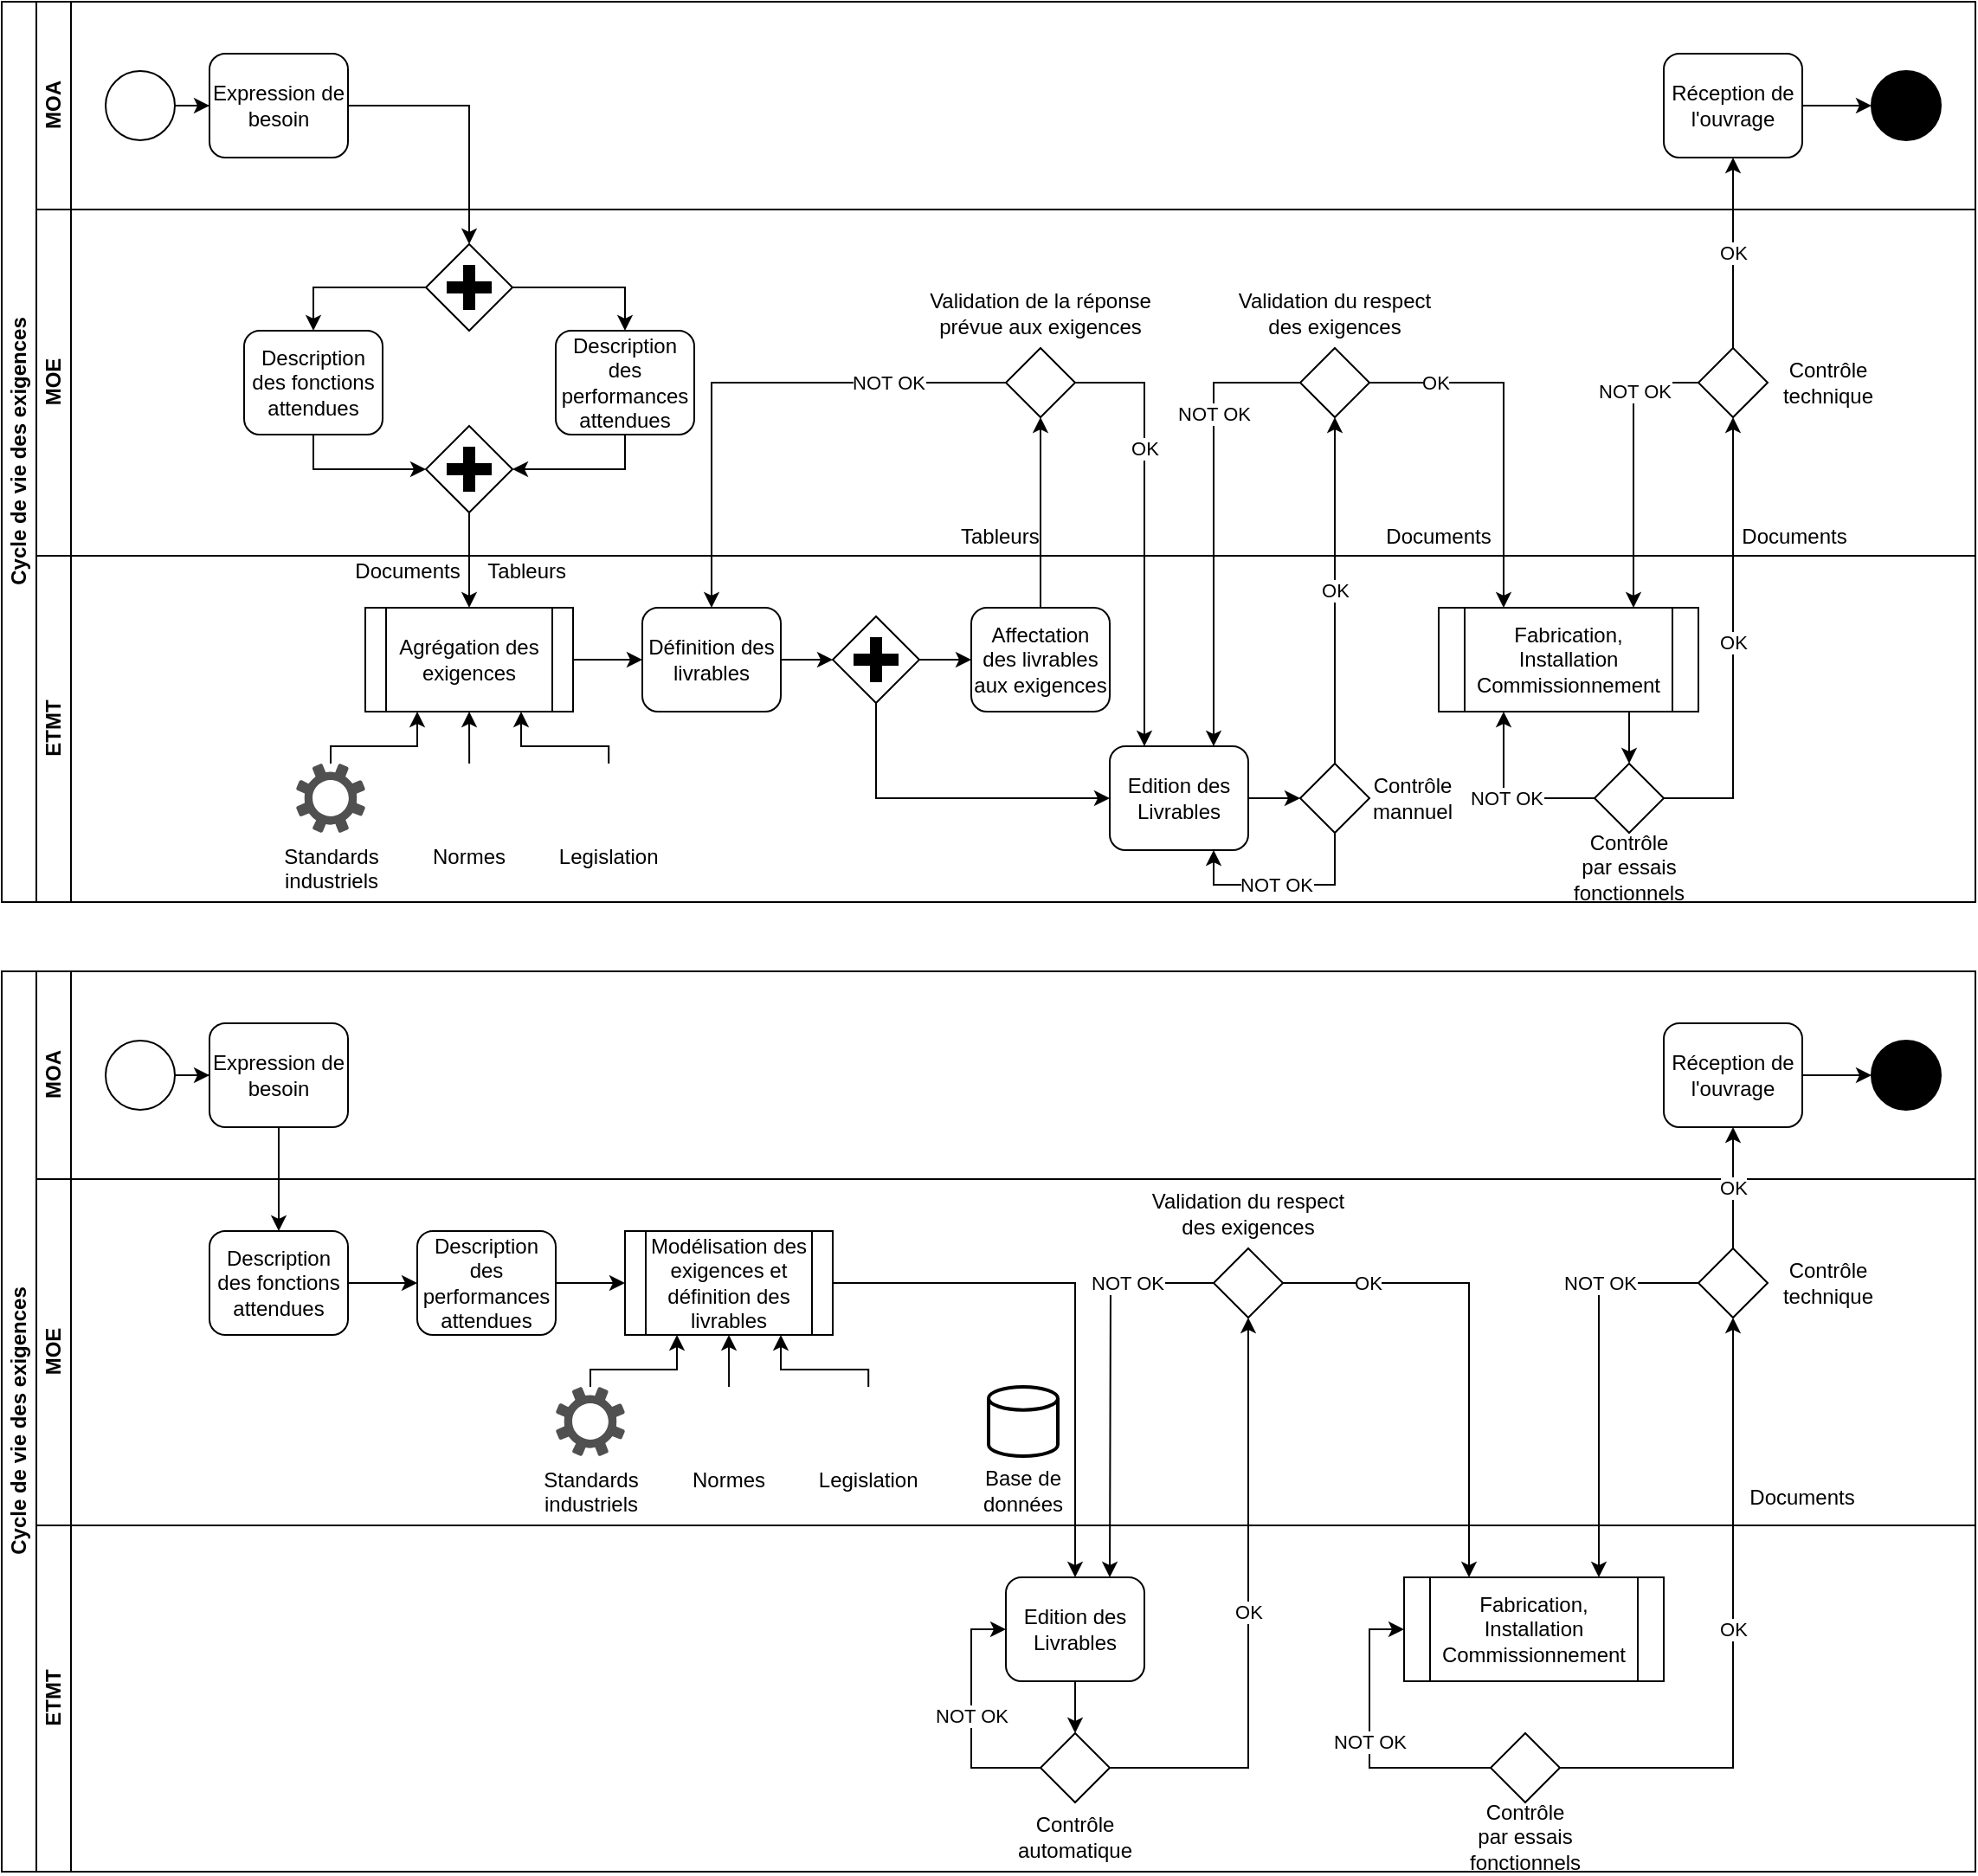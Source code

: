 <mxfile version="27.1.6">
  <diagram id="prtHgNgQTEPvFCAcTncT" name="Page-1">
    <mxGraphModel grid="1" page="1" gridSize="10" guides="1" tooltips="1" connect="1" arrows="1" fold="1" pageScale="1" pageWidth="827" pageHeight="1169" math="0" shadow="0">
      <root>
        <mxCell id="0" />
        <mxCell id="1" parent="0" />
        <mxCell id="dNxyNK7c78bLwvsdeMH5-19" value="Cycle de vie des exigences" style="swimlane;html=1;childLayout=stackLayout;resizeParent=1;resizeParentMax=0;horizontal=0;startSize=20;horizontalStack=0;" vertex="1" parent="1">
          <mxGeometry x="40" y="120" width="1140" height="520" as="geometry" />
        </mxCell>
        <mxCell id="dNxyNK7c78bLwvsdeMH5-20" value="MOA" style="swimlane;html=1;startSize=20;horizontal=0;" vertex="1" parent="dNxyNK7c78bLwvsdeMH5-19">
          <mxGeometry x="20" width="1120" height="120" as="geometry" />
        </mxCell>
        <mxCell id="dNxyNK7c78bLwvsdeMH5-25" value="" style="edgeStyle=orthogonalEdgeStyle;rounded=0;orthogonalLoop=1;jettySize=auto;html=1;" edge="1" parent="dNxyNK7c78bLwvsdeMH5-20" source="dNxyNK7c78bLwvsdeMH5-23" target="dNxyNK7c78bLwvsdeMH5-24">
          <mxGeometry relative="1" as="geometry" />
        </mxCell>
        <mxCell id="dNxyNK7c78bLwvsdeMH5-23" value="" style="ellipse;whiteSpace=wrap;html=1;" vertex="1" parent="dNxyNK7c78bLwvsdeMH5-20">
          <mxGeometry x="40" y="40" width="40" height="40" as="geometry" />
        </mxCell>
        <mxCell id="dNxyNK7c78bLwvsdeMH5-24" value="Expression de besoin" style="rounded=1;whiteSpace=wrap;html=1;fontFamily=Helvetica;fontSize=12;fontColor=#000000;align=center;" vertex="1" parent="dNxyNK7c78bLwvsdeMH5-20">
          <mxGeometry x="100" y="30" width="80" height="60" as="geometry" />
        </mxCell>
        <mxCell id="dNxyNK7c78bLwvsdeMH5-33" value="" style="edgeStyle=orthogonalEdgeStyle;rounded=0;orthogonalLoop=1;jettySize=auto;html=1;endArrow=classic;endFill=1;" edge="1" parent="dNxyNK7c78bLwvsdeMH5-20" source="dNxyNK7c78bLwvsdeMH5-30" target="dNxyNK7c78bLwvsdeMH5-32">
          <mxGeometry relative="1" as="geometry" />
        </mxCell>
        <mxCell id="dNxyNK7c78bLwvsdeMH5-30" value="Réception de l&#39;ouvrage" style="rounded=1;whiteSpace=wrap;html=1;fontFamily=Helvetica;fontSize=12;fontColor=#000000;align=center;" vertex="1" parent="dNxyNK7c78bLwvsdeMH5-20">
          <mxGeometry x="940" y="30" width="80" height="60" as="geometry" />
        </mxCell>
        <mxCell id="dNxyNK7c78bLwvsdeMH5-32" value="" style="ellipse;whiteSpace=wrap;html=1;strokeWidth=1;fillColor=#000000;" vertex="1" parent="dNxyNK7c78bLwvsdeMH5-20">
          <mxGeometry x="1060" y="40" width="40" height="40" as="geometry" />
        </mxCell>
        <mxCell id="dNxyNK7c78bLwvsdeMH5-22" value="MOE" style="swimlane;html=1;startSize=20;horizontal=0;" vertex="1" parent="dNxyNK7c78bLwvsdeMH5-19">
          <mxGeometry x="20" y="120" width="1120" height="200" as="geometry" />
        </mxCell>
        <mxCell id="dNxyNK7c78bLwvsdeMH5-34" value="Description des performances attendues" style="rounded=1;whiteSpace=wrap;html=1;fontFamily=Helvetica;fontSize=12;fontColor=#000000;align=center;" vertex="1" parent="dNxyNK7c78bLwvsdeMH5-22">
          <mxGeometry x="300" y="70" width="80" height="60" as="geometry" />
        </mxCell>
        <mxCell id="vOmrsQmrIEzkVY7bCdXM-11" value="Description des fonctions attendues" style="rounded=1;whiteSpace=wrap;html=1;fontFamily=Helvetica;fontSize=12;fontColor=#000000;align=center;" vertex="1" parent="dNxyNK7c78bLwvsdeMH5-22">
          <mxGeometry x="120" y="70" width="80" height="60" as="geometry" />
        </mxCell>
        <mxCell id="vOmrsQmrIEzkVY7bCdXM-37" value="&lt;span style=&quot;text-wrap: nowrap;&quot;&gt;Validation&amp;nbsp;&lt;/span&gt;du respect des exigences" style="text;html=1;align=center;verticalAlign=middle;whiteSpace=wrap;rounded=0;" vertex="1" parent="dNxyNK7c78bLwvsdeMH5-22">
          <mxGeometry x="690" y="40" width="120" height="40" as="geometry" />
        </mxCell>
        <mxCell id="vOmrsQmrIEzkVY7bCdXM-28" value="" style="rhombus;html=1;fontFamily=Helvetica;fontSize=12;fontColor=#000000;align=center;spacingTop=75;" vertex="1" parent="dNxyNK7c78bLwvsdeMH5-22">
          <mxGeometry x="560" y="80" width="40" height="40" as="geometry" />
        </mxCell>
        <mxCell id="vOmrsQmrIEzkVY7bCdXM-32" value="&lt;span style=&quot;text-wrap: nowrap;&quot;&gt;Validation de la réponse&lt;/span&gt;&lt;div&gt;&lt;span style=&quot;text-wrap: nowrap;&quot;&gt;prévue aux exigences&lt;/span&gt;&lt;/div&gt;" style="text;html=1;align=center;verticalAlign=middle;whiteSpace=wrap;rounded=0;" vertex="1" parent="dNxyNK7c78bLwvsdeMH5-22">
          <mxGeometry x="550" y="40" width="60" height="40" as="geometry" />
        </mxCell>
        <mxCell id="vOmrsQmrIEzkVY7bCdXM-44" value="" style="rhombus;html=1;fontFamily=Helvetica;fontSize=12;fontColor=#000000;align=center;spacingTop=75;" vertex="1" parent="dNxyNK7c78bLwvsdeMH5-22">
          <mxGeometry x="960" y="80" width="40" height="40" as="geometry" />
        </mxCell>
        <mxCell id="vOmrsQmrIEzkVY7bCdXM-45" value="&lt;span style=&quot;text-wrap: nowrap;&quot;&gt;Contrôle&lt;/span&gt;&lt;div&gt;&lt;span style=&quot;text-wrap: nowrap;&quot;&gt;technique&lt;/span&gt;&lt;/div&gt;" style="text;html=1;align=center;verticalAlign=middle;whiteSpace=wrap;rounded=0;" vertex="1" parent="dNxyNK7c78bLwvsdeMH5-22">
          <mxGeometry x="1000" y="80" width="70" height="40" as="geometry" />
        </mxCell>
        <mxCell id="vOmrsQmrIEzkVY7bCdXM-56" value="Documents" style="shape=image;verticalLabelPosition=bottom;labelBackgroundColor=default;verticalAlign=top;aspect=fixed;imageAspect=0;image=https://cdn-icons-png.flaticon.com/512/337/337946.png;" vertex="1" parent="dNxyNK7c78bLwvsdeMH5-22">
          <mxGeometry x="1000" y="144" width="31" height="31" as="geometry" />
        </mxCell>
        <mxCell id="vOmrsQmrIEzkVY7bCdXM-58" value="Tableurs" style="shape=image;verticalLabelPosition=bottom;labelBackgroundColor=default;verticalAlign=top;aspect=fixed;imageAspect=0;image=https://logodownload.org/wp-content/uploads/2020/04/excel-logo-1.png;" vertex="1" parent="dNxyNK7c78bLwvsdeMH5-22">
          <mxGeometry x="540" y="144" width="33.32" height="31" as="geometry" />
        </mxCell>
        <mxCell id="Wrn5iY8iNXI0kZ30r31O-3" value="" style="points=[[0.25,0.25,0],[0.5,0,0],[0.75,0.25,0],[1,0.5,0],[0.75,0.75,0],[0.5,1,0],[0.25,0.75,0],[0,0.5,0]];shape=mxgraph.bpmn.gateway2;html=1;verticalLabelPosition=bottom;labelBackgroundColor=#ffffff;verticalAlign=top;align=center;perimeter=rhombusPerimeter;outlineConnect=0;outline=none;symbol=none;gwType=parallel;" vertex="1" parent="dNxyNK7c78bLwvsdeMH5-22">
          <mxGeometry x="225" y="125" width="50" height="50" as="geometry" />
        </mxCell>
        <mxCell id="vOmrsQmrIEzkVY7bCdXM-13" style="edgeStyle=orthogonalEdgeStyle;rounded=0;orthogonalLoop=1;jettySize=auto;html=1;exitX=0.5;exitY=1;exitDx=0;exitDy=0;entryX=1;entryY=0.5;entryDx=0;entryDy=0;entryPerimeter=0;" edge="1" parent="dNxyNK7c78bLwvsdeMH5-22" source="dNxyNK7c78bLwvsdeMH5-34" target="Wrn5iY8iNXI0kZ30r31O-3">
          <mxGeometry relative="1" as="geometry">
            <mxPoint x="280" y="160" as="targetPoint" />
            <Array as="points">
              <mxPoint x="340" y="150" />
            </Array>
          </mxGeometry>
        </mxCell>
        <mxCell id="Wrn5iY8iNXI0kZ30r31O-6" style="edgeStyle=orthogonalEdgeStyle;rounded=0;orthogonalLoop=1;jettySize=auto;html=1;exitX=0.5;exitY=1;exitDx=0;exitDy=0;entryX=0;entryY=0.5;entryDx=0;entryDy=0;entryPerimeter=0;" edge="1" parent="dNxyNK7c78bLwvsdeMH5-22" source="vOmrsQmrIEzkVY7bCdXM-11" target="Wrn5iY8iNXI0kZ30r31O-3">
          <mxGeometry relative="1" as="geometry" />
        </mxCell>
        <mxCell id="vOmrsQmrIEzkVY7bCdXM-38" value="" style="rhombus;html=1;fontFamily=Helvetica;fontSize=12;fontColor=#000000;align=center;spacingTop=75;" vertex="1" parent="dNxyNK7c78bLwvsdeMH5-22">
          <mxGeometry x="730" y="80" width="40" height="40" as="geometry" />
        </mxCell>
        <mxCell id="Wrn5iY8iNXI0kZ30r31O-9" style="edgeStyle=orthogonalEdgeStyle;rounded=0;orthogonalLoop=1;jettySize=auto;html=1;entryX=0.5;entryY=0;entryDx=0;entryDy=0;" edge="1" parent="dNxyNK7c78bLwvsdeMH5-22" source="Wrn5iY8iNXI0kZ30r31O-8" target="dNxyNK7c78bLwvsdeMH5-34">
          <mxGeometry relative="1" as="geometry" />
        </mxCell>
        <mxCell id="Wrn5iY8iNXI0kZ30r31O-10" style="edgeStyle=orthogonalEdgeStyle;rounded=0;orthogonalLoop=1;jettySize=auto;html=1;entryX=0.5;entryY=0;entryDx=0;entryDy=0;" edge="1" parent="dNxyNK7c78bLwvsdeMH5-22" source="Wrn5iY8iNXI0kZ30r31O-8" target="vOmrsQmrIEzkVY7bCdXM-11">
          <mxGeometry relative="1" as="geometry" />
        </mxCell>
        <mxCell id="Wrn5iY8iNXI0kZ30r31O-8" value="" style="points=[[0.25,0.25,0],[0.5,0,0],[0.75,0.25,0],[1,0.5,0],[0.75,0.75,0],[0.5,1,0],[0.25,0.75,0],[0,0.5,0]];shape=mxgraph.bpmn.gateway2;html=1;verticalLabelPosition=bottom;labelBackgroundColor=#ffffff;verticalAlign=top;align=center;perimeter=rhombusPerimeter;outlineConnect=0;outline=none;symbol=none;gwType=parallel;" vertex="1" parent="dNxyNK7c78bLwvsdeMH5-22">
          <mxGeometry x="225" y="20" width="50" height="50" as="geometry" />
        </mxCell>
        <mxCell id="vOmrsQmrIEzkVY7bCdXM-55" value="Documents" style="shape=image;verticalLabelPosition=bottom;labelBackgroundColor=default;verticalAlign=top;aspect=fixed;imageAspect=0;image=https://cdn-icons-png.flaticon.com/512/337/337946.png;" vertex="1" parent="dNxyNK7c78bLwvsdeMH5-22">
          <mxGeometry x="199" y="164" width="31" height="31" as="geometry" />
        </mxCell>
        <mxCell id="vOmrsQmrIEzkVY7bCdXM-54" value="Tableurs" style="shape=image;verticalLabelPosition=bottom;labelBackgroundColor=default;verticalAlign=top;aspect=fixed;imageAspect=0;image=https://logodownload.org/wp-content/uploads/2020/04/excel-logo-1.png;" vertex="1" parent="dNxyNK7c78bLwvsdeMH5-22">
          <mxGeometry x="266.68" y="164" width="33.32" height="31" as="geometry" />
        </mxCell>
        <mxCell id="vOmrsQmrIEzkVY7bCdXM-1" value="ETMT" style="swimlane;html=1;startSize=20;horizontal=0;" vertex="1" parent="dNxyNK7c78bLwvsdeMH5-19">
          <mxGeometry x="20" y="320" width="1120" height="200" as="geometry" />
        </mxCell>
        <mxCell id="vOmrsQmrIEzkVY7bCdXM-16" style="edgeStyle=orthogonalEdgeStyle;rounded=0;orthogonalLoop=1;jettySize=auto;html=1;" edge="1" parent="vOmrsQmrIEzkVY7bCdXM-1" source="vOmrsQmrIEzkVY7bCdXM-40" target="vOmrsQmrIEzkVY7bCdXM-15">
          <mxGeometry relative="1" as="geometry">
            <mxPoint x="300" y="60" as="sourcePoint" />
          </mxGeometry>
        </mxCell>
        <mxCell id="vOmrsQmrIEzkVY7bCdXM-18" style="edgeStyle=orthogonalEdgeStyle;rounded=0;orthogonalLoop=1;jettySize=auto;html=1;entryX=0;entryY=0.5;entryDx=0;entryDy=0;entryPerimeter=0;" edge="1" parent="vOmrsQmrIEzkVY7bCdXM-1" source="vOmrsQmrIEzkVY7bCdXM-15" target="Wrn5iY8iNXI0kZ30r31O-2">
          <mxGeometry relative="1" as="geometry" />
        </mxCell>
        <mxCell id="vOmrsQmrIEzkVY7bCdXM-15" value="Définition des livrables" style="rounded=1;whiteSpace=wrap;html=1;fontFamily=Helvetica;fontSize=12;fontColor=#000000;align=center;" vertex="1" parent="vOmrsQmrIEzkVY7bCdXM-1">
          <mxGeometry x="350" y="30" width="80" height="60" as="geometry" />
        </mxCell>
        <mxCell id="vOmrsQmrIEzkVY7bCdXM-19" value="Edition des Livrables" style="rounded=1;whiteSpace=wrap;html=1;fontFamily=Helvetica;fontSize=12;fontColor=#000000;align=center;" vertex="1" parent="vOmrsQmrIEzkVY7bCdXM-1">
          <mxGeometry x="620" y="110" width="80" height="60" as="geometry" />
        </mxCell>
        <mxCell id="vOmrsQmrIEzkVY7bCdXM-23" value="NOT OK" style="edgeStyle=orthogonalEdgeStyle;rounded=0;orthogonalLoop=1;jettySize=auto;html=1;entryX=0.75;entryY=1;entryDx=0;entryDy=0;exitX=0.5;exitY=1;exitDx=0;exitDy=0;" edge="1" parent="vOmrsQmrIEzkVY7bCdXM-1" source="vOmrsQmrIEzkVY7bCdXM-26" target="vOmrsQmrIEzkVY7bCdXM-19">
          <mxGeometry x="0.077" relative="1" as="geometry">
            <mxPoint x="820.0" y="90" as="sourcePoint" />
            <Array as="points">
              <mxPoint x="720" y="190" />
              <mxPoint x="640" y="190" />
            </Array>
            <mxPoint as="offset" />
          </mxGeometry>
        </mxCell>
        <mxCell id="vOmrsQmrIEzkVY7bCdXM-22" style="edgeStyle=orthogonalEdgeStyle;rounded=0;orthogonalLoop=1;jettySize=auto;html=1;entryX=0;entryY=0.5;entryDx=0;entryDy=0;" edge="1" parent="vOmrsQmrIEzkVY7bCdXM-1" source="vOmrsQmrIEzkVY7bCdXM-19" target="vOmrsQmrIEzkVY7bCdXM-26">
          <mxGeometry relative="1" as="geometry">
            <mxPoint x="780.0" y="60" as="targetPoint" />
          </mxGeometry>
        </mxCell>
        <mxCell id="vOmrsQmrIEzkVY7bCdXM-40" value="Agrégation des exigences" style="shape=process;whiteSpace=wrap;html=1;backgroundOutline=1;" vertex="1" parent="vOmrsQmrIEzkVY7bCdXM-1">
          <mxGeometry x="190" y="30" width="120" height="60" as="geometry" />
        </mxCell>
        <mxCell id="vOmrsQmrIEzkVY7bCdXM-17" value="Affectation des livrables aux exigences" style="rounded=1;whiteSpace=wrap;html=1;fontFamily=Helvetica;fontSize=12;fontColor=#000000;align=center;" vertex="1" parent="vOmrsQmrIEzkVY7bCdXM-1">
          <mxGeometry x="540" y="30" width="80" height="60" as="geometry" />
        </mxCell>
        <mxCell id="vOmrsQmrIEzkVY7bCdXM-60" style="edgeStyle=orthogonalEdgeStyle;rounded=0;orthogonalLoop=1;jettySize=auto;html=1;entryX=0.5;entryY=1;entryDx=0;entryDy=0;" edge="1" parent="vOmrsQmrIEzkVY7bCdXM-1" source="vOmrsQmrIEzkVY7bCdXM-59" target="vOmrsQmrIEzkVY7bCdXM-40">
          <mxGeometry relative="1" as="geometry">
            <Array as="points">
              <mxPoint x="250" y="110" />
              <mxPoint x="250" y="110" />
            </Array>
          </mxGeometry>
        </mxCell>
        <mxCell id="vOmrsQmrIEzkVY7bCdXM-59" value="Normes" style="shape=image;verticalLabelPosition=bottom;labelBackgroundColor=default;verticalAlign=top;aspect=fixed;imageAspect=0;image=https://pluspng.com/img-png/iso-png-big-image-png-6356.png;clipPath=inset(0% 61.3% 0% 0%);" vertex="1" parent="vOmrsQmrIEzkVY7bCdXM-1">
          <mxGeometry x="229.46" y="120" width="41.09" height="40" as="geometry" />
        </mxCell>
        <mxCell id="vOmrsQmrIEzkVY7bCdXM-63" style="edgeStyle=orthogonalEdgeStyle;rounded=0;orthogonalLoop=1;jettySize=auto;html=1;entryX=0.75;entryY=1;entryDx=0;entryDy=0;" edge="1" parent="vOmrsQmrIEzkVY7bCdXM-1" source="vOmrsQmrIEzkVY7bCdXM-62" target="vOmrsQmrIEzkVY7bCdXM-40">
          <mxGeometry relative="1" as="geometry">
            <Array as="points">
              <mxPoint x="330" y="110" />
              <mxPoint x="280" y="110" />
            </Array>
          </mxGeometry>
        </mxCell>
        <mxCell id="vOmrsQmrIEzkVY7bCdXM-62" value="Legislation" style="shape=image;verticalLabelPosition=bottom;labelBackgroundColor=default;verticalAlign=top;aspect=fixed;imageAspect=0;image=https://jeretiens.net/wp-content/uploads/2013/07/logo-de-la-republique-francaise.png;" vertex="1" parent="vOmrsQmrIEzkVY7bCdXM-1">
          <mxGeometry x="298" y="120" width="65.19" height="40" as="geometry" />
        </mxCell>
        <mxCell id="vOmrsQmrIEzkVY7bCdXM-65" style="edgeStyle=orthogonalEdgeStyle;rounded=0;orthogonalLoop=1;jettySize=auto;html=1;entryX=0.25;entryY=1;entryDx=0;entryDy=0;" edge="1" parent="vOmrsQmrIEzkVY7bCdXM-1" source="vOmrsQmrIEzkVY7bCdXM-64" target="vOmrsQmrIEzkVY7bCdXM-40">
          <mxGeometry relative="1" as="geometry">
            <Array as="points">
              <mxPoint x="170" y="110" />
              <mxPoint x="220" y="110" />
            </Array>
          </mxGeometry>
        </mxCell>
        <mxCell id="vOmrsQmrIEzkVY7bCdXM-64" value="Standards&lt;br&gt;industriels" style="sketch=0;pointerEvents=1;shadow=0;dashed=0;html=1;strokeColor=none;fillColor=#505050;labelPosition=center;verticalLabelPosition=bottom;verticalAlign=top;outlineConnect=0;align=center;shape=mxgraph.office.concepts.settings;aspect=fixed;" vertex="1" parent="vOmrsQmrIEzkVY7bCdXM-1">
          <mxGeometry x="150" y="120" width="40" height="40" as="geometry" />
        </mxCell>
        <mxCell id="Wrn5iY8iNXI0kZ30r31O-4" style="edgeStyle=orthogonalEdgeStyle;rounded=0;orthogonalLoop=1;jettySize=auto;html=1;" edge="1" parent="vOmrsQmrIEzkVY7bCdXM-1" source="Wrn5iY8iNXI0kZ30r31O-2" target="vOmrsQmrIEzkVY7bCdXM-17">
          <mxGeometry relative="1" as="geometry" />
        </mxCell>
        <mxCell id="Wrn5iY8iNXI0kZ30r31O-5" style="edgeStyle=orthogonalEdgeStyle;rounded=0;orthogonalLoop=1;jettySize=auto;html=1;exitX=0.5;exitY=1;exitDx=0;exitDy=0;exitPerimeter=0;entryX=0;entryY=0.5;entryDx=0;entryDy=0;" edge="1" parent="vOmrsQmrIEzkVY7bCdXM-1" source="Wrn5iY8iNXI0kZ30r31O-2" target="vOmrsQmrIEzkVY7bCdXM-19">
          <mxGeometry relative="1" as="geometry" />
        </mxCell>
        <mxCell id="Wrn5iY8iNXI0kZ30r31O-2" value="" style="points=[[0.25,0.25,0],[0.5,0,0],[0.75,0.25,0],[1,0.5,0],[0.75,0.75,0],[0.5,1,0],[0.25,0.75,0],[0,0.5,0]];shape=mxgraph.bpmn.gateway2;html=1;verticalLabelPosition=bottom;labelBackgroundColor=#ffffff;verticalAlign=top;align=center;perimeter=rhombusPerimeter;outlineConnect=0;outline=none;symbol=none;gwType=parallel;" vertex="1" parent="vOmrsQmrIEzkVY7bCdXM-1">
          <mxGeometry x="460" y="35" width="50" height="50" as="geometry" />
        </mxCell>
        <mxCell id="vOmrsQmrIEzkVY7bCdXM-57" value="Documents" style="shape=image;verticalLabelPosition=bottom;labelBackgroundColor=default;verticalAlign=top;aspect=fixed;imageAspect=0;image=https://cdn-icons-png.flaticon.com/512/337/337946.png;" vertex="1" parent="vOmrsQmrIEzkVY7bCdXM-1">
          <mxGeometry x="794.5" y="-56" width="31" height="31" as="geometry" />
        </mxCell>
        <mxCell id="vOmrsQmrIEzkVY7bCdXM-26" value="Contrôle mannuel" style="rhombus;whiteSpace=wrap;html=1;fontFamily=Helvetica;fontSize=12;fontColor=#000000;align=center;spacingTop=0;spacingLeft=90;" vertex="1" parent="vOmrsQmrIEzkVY7bCdXM-1">
          <mxGeometry x="730" y="120" width="40" height="40" as="geometry" />
        </mxCell>
        <mxCell id="vOmrsQmrIEzkVY7bCdXM-138" style="edgeStyle=orthogonalEdgeStyle;rounded=0;orthogonalLoop=1;jettySize=auto;html=1;" edge="1" parent="vOmrsQmrIEzkVY7bCdXM-1" source="vOmrsQmrIEzkVY7bCdXM-42" target="vOmrsQmrIEzkVY7bCdXM-137">
          <mxGeometry relative="1" as="geometry">
            <Array as="points">
              <mxPoint x="920" y="100" />
              <mxPoint x="920" y="100" />
            </Array>
          </mxGeometry>
        </mxCell>
        <mxCell id="vOmrsQmrIEzkVY7bCdXM-42" value="Fabrication, Installation&lt;div&gt;Commissionnement&lt;/div&gt;" style="shape=process;whiteSpace=wrap;html=1;backgroundOutline=1;" vertex="1" parent="vOmrsQmrIEzkVY7bCdXM-1">
          <mxGeometry x="810" y="30" width="150" height="60" as="geometry" />
        </mxCell>
        <mxCell id="vOmrsQmrIEzkVY7bCdXM-139" value="NOT OK" style="edgeStyle=orthogonalEdgeStyle;rounded=0;orthogonalLoop=1;jettySize=auto;html=1;entryX=0.25;entryY=1;entryDx=0;entryDy=0;exitX=0;exitY=0.5;exitDx=0;exitDy=0;" edge="1" parent="vOmrsQmrIEzkVY7bCdXM-1" source="vOmrsQmrIEzkVY7bCdXM-137" target="vOmrsQmrIEzkVY7bCdXM-42">
          <mxGeometry relative="1" as="geometry" />
        </mxCell>
        <mxCell id="vOmrsQmrIEzkVY7bCdXM-137" value="Contrôle par essais fonctionnels" style="rhombus;whiteSpace=wrap;html=1;fontFamily=Helvetica;fontSize=12;fontColor=#000000;align=center;spacingTop=80;spacingLeft=0;" vertex="1" parent="vOmrsQmrIEzkVY7bCdXM-1">
          <mxGeometry x="900" y="120" width="40" height="40" as="geometry" />
        </mxCell>
        <mxCell id="vOmrsQmrIEzkVY7bCdXM-5" style="edgeStyle=orthogonalEdgeStyle;rounded=0;orthogonalLoop=1;jettySize=auto;html=1;entryX=0.5;entryY=0;entryDx=0;entryDy=0;entryPerimeter=0;" edge="1" parent="dNxyNK7c78bLwvsdeMH5-19" source="dNxyNK7c78bLwvsdeMH5-24" target="Wrn5iY8iNXI0kZ30r31O-8">
          <mxGeometry relative="1" as="geometry">
            <mxPoint x="180" y="150.0" as="targetPoint" />
          </mxGeometry>
        </mxCell>
        <mxCell id="vOmrsQmrIEzkVY7bCdXM-14" style="edgeStyle=orthogonalEdgeStyle;rounded=0;orthogonalLoop=1;jettySize=auto;html=1;entryX=0.5;entryY=0;entryDx=0;entryDy=0;exitX=0.5;exitY=1;exitDx=0;exitDy=0;exitPerimeter=0;" edge="1" parent="dNxyNK7c78bLwvsdeMH5-19" source="Wrn5iY8iNXI0kZ30r31O-3" target="vOmrsQmrIEzkVY7bCdXM-40">
          <mxGeometry relative="1" as="geometry">
            <mxPoint x="280" y="300" as="targetPoint" />
            <Array as="points" />
          </mxGeometry>
        </mxCell>
        <mxCell id="vOmrsQmrIEzkVY7bCdXM-36" value="OK" style="edgeStyle=orthogonalEdgeStyle;rounded=0;orthogonalLoop=1;jettySize=auto;html=1;entryX=0.25;entryY=0;entryDx=0;entryDy=0;exitX=1;exitY=0.5;exitDx=0;exitDy=0;" edge="1" parent="dNxyNK7c78bLwvsdeMH5-19" source="vOmrsQmrIEzkVY7bCdXM-28" target="vOmrsQmrIEzkVY7bCdXM-19">
          <mxGeometry x="-0.375" relative="1" as="geometry">
            <mxPoint as="offset" />
          </mxGeometry>
        </mxCell>
        <mxCell id="vOmrsQmrIEzkVY7bCdXM-35" value="NOT OK" style="edgeStyle=orthogonalEdgeStyle;rounded=0;orthogonalLoop=1;jettySize=auto;html=1;exitX=0;exitY=0.5;exitDx=0;exitDy=0;entryX=0.5;entryY=0;entryDx=0;entryDy=0;" edge="1" parent="dNxyNK7c78bLwvsdeMH5-19" source="vOmrsQmrIEzkVY7bCdXM-28" target="vOmrsQmrIEzkVY7bCdXM-15">
          <mxGeometry x="-0.546" relative="1" as="geometry">
            <mxPoint as="offset" />
          </mxGeometry>
        </mxCell>
        <mxCell id="vOmrsQmrIEzkVY7bCdXM-34" style="edgeStyle=orthogonalEdgeStyle;rounded=0;orthogonalLoop=1;jettySize=auto;html=1;exitX=0.5;exitY=0;exitDx=0;exitDy=0;entryX=0.5;entryY=1;entryDx=0;entryDy=0;" edge="1" parent="dNxyNK7c78bLwvsdeMH5-19" source="vOmrsQmrIEzkVY7bCdXM-17" target="vOmrsQmrIEzkVY7bCdXM-28">
          <mxGeometry relative="1" as="geometry">
            <mxPoint x="580" y="210" as="targetPoint" />
          </mxGeometry>
        </mxCell>
        <mxCell id="vOmrsQmrIEzkVY7bCdXM-46" value="OK" style="edgeStyle=orthogonalEdgeStyle;rounded=0;orthogonalLoop=1;jettySize=auto;html=1;exitX=1;exitY=0.5;exitDx=0;exitDy=0;" edge="1" parent="dNxyNK7c78bLwvsdeMH5-19" source="vOmrsQmrIEzkVY7bCdXM-137" target="vOmrsQmrIEzkVY7bCdXM-44">
          <mxGeometry relative="1" as="geometry" />
        </mxCell>
        <mxCell id="vOmrsQmrIEzkVY7bCdXM-47" value="OK" style="edgeStyle=orthogonalEdgeStyle;rounded=0;orthogonalLoop=1;jettySize=auto;html=1;" edge="1" parent="dNxyNK7c78bLwvsdeMH5-19" source="vOmrsQmrIEzkVY7bCdXM-44" target="dNxyNK7c78bLwvsdeMH5-30">
          <mxGeometry relative="1" as="geometry" />
        </mxCell>
        <mxCell id="vOmrsQmrIEzkVY7bCdXM-48" value="NOT OK" style="edgeStyle=orthogonalEdgeStyle;rounded=0;orthogonalLoop=1;jettySize=auto;html=1;entryX=0.75;entryY=0;entryDx=0;entryDy=0;" edge="1" parent="dNxyNK7c78bLwvsdeMH5-19" source="vOmrsQmrIEzkVY7bCdXM-44" target="vOmrsQmrIEzkVY7bCdXM-42">
          <mxGeometry x="-0.494" relative="1" as="geometry">
            <mxPoint as="offset" />
            <Array as="points">
              <mxPoint x="943" y="220" />
            </Array>
          </mxGeometry>
        </mxCell>
        <mxCell id="vOmrsQmrIEzkVY7bCdXM-39" value="NOT OK" style="edgeStyle=orthogonalEdgeStyle;rounded=0;orthogonalLoop=1;jettySize=auto;html=1;exitX=0;exitY=0.5;exitDx=0;exitDy=0;entryX=0.75;entryY=0;entryDx=0;entryDy=0;" edge="1" parent="dNxyNK7c78bLwvsdeMH5-19" source="vOmrsQmrIEzkVY7bCdXM-38" target="vOmrsQmrIEzkVY7bCdXM-19">
          <mxGeometry x="-0.478" relative="1" as="geometry">
            <mxPoint as="offset" />
          </mxGeometry>
        </mxCell>
        <mxCell id="vOmrsQmrIEzkVY7bCdXM-25" value="OK" style="edgeStyle=orthogonalEdgeStyle;rounded=0;orthogonalLoop=1;jettySize=auto;html=1;" edge="1" parent="dNxyNK7c78bLwvsdeMH5-19" source="vOmrsQmrIEzkVY7bCdXM-26" target="vOmrsQmrIEzkVY7bCdXM-38">
          <mxGeometry relative="1" as="geometry">
            <mxPoint x="860.0" y="270.0" as="sourcePoint" />
            <mxPoint x="860" y="210" as="targetPoint" />
          </mxGeometry>
        </mxCell>
        <mxCell id="vOmrsQmrIEzkVY7bCdXM-43" value="OK" style="edgeStyle=orthogonalEdgeStyle;rounded=0;orthogonalLoop=1;jettySize=auto;html=1;entryX=0.25;entryY=0;entryDx=0;entryDy=0;" edge="1" parent="dNxyNK7c78bLwvsdeMH5-19" source="vOmrsQmrIEzkVY7bCdXM-38" target="vOmrsQmrIEzkVY7bCdXM-42">
          <mxGeometry x="-0.64" relative="1" as="geometry">
            <mxPoint as="offset" />
          </mxGeometry>
        </mxCell>
        <mxCell id="vOmrsQmrIEzkVY7bCdXM-66" value="Cycle de vie des exigences" style="swimlane;html=1;childLayout=stackLayout;resizeParent=1;resizeParentMax=0;horizontal=0;startSize=20;horizontalStack=0;" vertex="1" parent="1">
          <mxGeometry x="40" y="680" width="1140" height="520" as="geometry" />
        </mxCell>
        <mxCell id="vOmrsQmrIEzkVY7bCdXM-67" value="MOA" style="swimlane;html=1;startSize=20;horizontal=0;" vertex="1" parent="vOmrsQmrIEzkVY7bCdXM-66">
          <mxGeometry x="20" width="1120" height="120" as="geometry" />
        </mxCell>
        <mxCell id="vOmrsQmrIEzkVY7bCdXM-68" value="" style="edgeStyle=orthogonalEdgeStyle;rounded=0;orthogonalLoop=1;jettySize=auto;html=1;" edge="1" parent="vOmrsQmrIEzkVY7bCdXM-67" source="vOmrsQmrIEzkVY7bCdXM-69" target="vOmrsQmrIEzkVY7bCdXM-70">
          <mxGeometry relative="1" as="geometry" />
        </mxCell>
        <mxCell id="vOmrsQmrIEzkVY7bCdXM-69" value="" style="ellipse;whiteSpace=wrap;html=1;" vertex="1" parent="vOmrsQmrIEzkVY7bCdXM-67">
          <mxGeometry x="40" y="40" width="40" height="40" as="geometry" />
        </mxCell>
        <mxCell id="vOmrsQmrIEzkVY7bCdXM-70" value="Expression de besoin" style="rounded=1;whiteSpace=wrap;html=1;fontFamily=Helvetica;fontSize=12;fontColor=#000000;align=center;" vertex="1" parent="vOmrsQmrIEzkVY7bCdXM-67">
          <mxGeometry x="100" y="30" width="80" height="60" as="geometry" />
        </mxCell>
        <mxCell id="vOmrsQmrIEzkVY7bCdXM-71" value="" style="edgeStyle=orthogonalEdgeStyle;rounded=0;orthogonalLoop=1;jettySize=auto;html=1;endArrow=classic;endFill=1;" edge="1" parent="vOmrsQmrIEzkVY7bCdXM-67" source="vOmrsQmrIEzkVY7bCdXM-72" target="vOmrsQmrIEzkVY7bCdXM-73">
          <mxGeometry relative="1" as="geometry" />
        </mxCell>
        <mxCell id="vOmrsQmrIEzkVY7bCdXM-72" value="Réception de l&#39;ouvrage" style="rounded=1;whiteSpace=wrap;html=1;fontFamily=Helvetica;fontSize=12;fontColor=#000000;align=center;" vertex="1" parent="vOmrsQmrIEzkVY7bCdXM-67">
          <mxGeometry x="940" y="30" width="80" height="60" as="geometry" />
        </mxCell>
        <mxCell id="vOmrsQmrIEzkVY7bCdXM-73" value="" style="ellipse;whiteSpace=wrap;html=1;strokeWidth=1;fillColor=#000000;" vertex="1" parent="vOmrsQmrIEzkVY7bCdXM-67">
          <mxGeometry x="1060" y="40" width="40" height="40" as="geometry" />
        </mxCell>
        <mxCell id="vOmrsQmrIEzkVY7bCdXM-74" value="MOE" style="swimlane;html=1;startSize=20;horizontal=0;" vertex="1" parent="vOmrsQmrIEzkVY7bCdXM-66">
          <mxGeometry x="20" y="120" width="1120" height="200" as="geometry" />
        </mxCell>
        <mxCell id="vOmrsQmrIEzkVY7bCdXM-120" style="edgeStyle=orthogonalEdgeStyle;rounded=0;orthogonalLoop=1;jettySize=auto;html=1;" edge="1" parent="vOmrsQmrIEzkVY7bCdXM-74" source="vOmrsQmrIEzkVY7bCdXM-75" target="vOmrsQmrIEzkVY7bCdXM-98">
          <mxGeometry relative="1" as="geometry" />
        </mxCell>
        <mxCell id="vOmrsQmrIEzkVY7bCdXM-75" value="Description des performances attendues" style="rounded=1;whiteSpace=wrap;html=1;fontFamily=Helvetica;fontSize=12;fontColor=#000000;align=center;" vertex="1" parent="vOmrsQmrIEzkVY7bCdXM-74">
          <mxGeometry x="220" y="30" width="80" height="60" as="geometry" />
        </mxCell>
        <mxCell id="vOmrsQmrIEzkVY7bCdXM-119" style="edgeStyle=orthogonalEdgeStyle;rounded=0;orthogonalLoop=1;jettySize=auto;html=1;" edge="1" parent="vOmrsQmrIEzkVY7bCdXM-74" source="vOmrsQmrIEzkVY7bCdXM-77" target="vOmrsQmrIEzkVY7bCdXM-75">
          <mxGeometry relative="1" as="geometry" />
        </mxCell>
        <mxCell id="vOmrsQmrIEzkVY7bCdXM-77" value="Description des fonctions attendues" style="rounded=1;whiteSpace=wrap;html=1;fontFamily=Helvetica;fontSize=12;fontColor=#000000;align=center;" vertex="1" parent="vOmrsQmrIEzkVY7bCdXM-74">
          <mxGeometry x="100" y="30" width="80" height="60" as="geometry" />
        </mxCell>
        <mxCell id="vOmrsQmrIEzkVY7bCdXM-82" value="" style="rhombus;html=1;fontFamily=Helvetica;fontSize=12;fontColor=#000000;align=center;spacingTop=75;" vertex="1" parent="vOmrsQmrIEzkVY7bCdXM-74">
          <mxGeometry x="960" y="40" width="40" height="40" as="geometry" />
        </mxCell>
        <mxCell id="vOmrsQmrIEzkVY7bCdXM-83" value="&lt;span style=&quot;text-wrap: nowrap;&quot;&gt;Contrôle&lt;/span&gt;&lt;div&gt;&lt;span style=&quot;text-wrap: nowrap;&quot;&gt;technique&lt;/span&gt;&lt;/div&gt;" style="text;html=1;align=center;verticalAlign=middle;whiteSpace=wrap;rounded=0;" vertex="1" parent="vOmrsQmrIEzkVY7bCdXM-74">
          <mxGeometry x="1000" y="40" width="70" height="40" as="geometry" />
        </mxCell>
        <mxCell id="vOmrsQmrIEzkVY7bCdXM-86" value="Documents" style="shape=image;verticalLabelPosition=bottom;labelBackgroundColor=default;verticalAlign=top;aspect=fixed;imageAspect=0;image=https://cdn-icons-png.flaticon.com/512/337/337946.png;" vertex="1" parent="vOmrsQmrIEzkVY7bCdXM-74">
          <mxGeometry x="1000" y="130" width="40" height="40" as="geometry" />
        </mxCell>
        <mxCell id="vOmrsQmrIEzkVY7bCdXM-98" value="Modélisation des exigences et définition des livrables" style="shape=process;whiteSpace=wrap;html=1;backgroundOutline=1;" vertex="1" parent="vOmrsQmrIEzkVY7bCdXM-74">
          <mxGeometry x="340" y="30" width="120" height="60" as="geometry" />
        </mxCell>
        <mxCell id="vOmrsQmrIEzkVY7bCdXM-101" style="edgeStyle=orthogonalEdgeStyle;rounded=0;orthogonalLoop=1;jettySize=auto;html=1;entryX=0.5;entryY=1;entryDx=0;entryDy=0;" edge="1" parent="vOmrsQmrIEzkVY7bCdXM-74" source="vOmrsQmrIEzkVY7bCdXM-102" target="vOmrsQmrIEzkVY7bCdXM-98">
          <mxGeometry relative="1" as="geometry">
            <Array as="points">
              <mxPoint x="400" y="110" />
              <mxPoint x="400" y="110" />
            </Array>
          </mxGeometry>
        </mxCell>
        <mxCell id="vOmrsQmrIEzkVY7bCdXM-102" value="Normes" style="shape=image;verticalLabelPosition=bottom;labelBackgroundColor=default;verticalAlign=top;aspect=fixed;imageAspect=0;image=https://pluspng.com/img-png/iso-png-big-image-png-6356.png;clipPath=inset(0% 61.3% 0% 0%);" vertex="1" parent="vOmrsQmrIEzkVY7bCdXM-74">
          <mxGeometry x="379.46" y="120" width="41.09" height="40" as="geometry" />
        </mxCell>
        <mxCell id="vOmrsQmrIEzkVY7bCdXM-103" style="edgeStyle=orthogonalEdgeStyle;rounded=0;orthogonalLoop=1;jettySize=auto;html=1;entryX=0.75;entryY=1;entryDx=0;entryDy=0;" edge="1" parent="vOmrsQmrIEzkVY7bCdXM-74" source="vOmrsQmrIEzkVY7bCdXM-104" target="vOmrsQmrIEzkVY7bCdXM-98">
          <mxGeometry relative="1" as="geometry">
            <Array as="points">
              <mxPoint x="480" y="110" />
              <mxPoint x="430" y="110" />
            </Array>
          </mxGeometry>
        </mxCell>
        <mxCell id="vOmrsQmrIEzkVY7bCdXM-104" value="Legislation" style="shape=image;verticalLabelPosition=bottom;labelBackgroundColor=default;verticalAlign=top;aspect=fixed;imageAspect=0;image=https://jeretiens.net/wp-content/uploads/2013/07/logo-de-la-republique-francaise.png;" vertex="1" parent="vOmrsQmrIEzkVY7bCdXM-74">
          <mxGeometry x="448" y="120" width="65.19" height="40" as="geometry" />
        </mxCell>
        <mxCell id="vOmrsQmrIEzkVY7bCdXM-105" style="edgeStyle=orthogonalEdgeStyle;rounded=0;orthogonalLoop=1;jettySize=auto;html=1;entryX=0.25;entryY=1;entryDx=0;entryDy=0;" edge="1" parent="vOmrsQmrIEzkVY7bCdXM-74" source="vOmrsQmrIEzkVY7bCdXM-106" target="vOmrsQmrIEzkVY7bCdXM-98">
          <mxGeometry relative="1" as="geometry">
            <Array as="points">
              <mxPoint x="320" y="110" />
              <mxPoint x="370" y="110" />
            </Array>
          </mxGeometry>
        </mxCell>
        <mxCell id="vOmrsQmrIEzkVY7bCdXM-106" value="Standards&lt;br&gt;industriels" style="sketch=0;pointerEvents=1;shadow=0;dashed=0;html=1;strokeColor=none;fillColor=#505050;labelPosition=center;verticalLabelPosition=bottom;verticalAlign=top;outlineConnect=0;align=center;shape=mxgraph.office.concepts.settings;aspect=fixed;" vertex="1" parent="vOmrsQmrIEzkVY7bCdXM-74">
          <mxGeometry x="300" y="120" width="40" height="40" as="geometry" />
        </mxCell>
        <mxCell id="vOmrsQmrIEzkVY7bCdXM-125" value="Base de données" style="strokeWidth=2;html=1;shape=mxgraph.flowchart.database;whiteSpace=wrap;spacingTop=80;" vertex="1" parent="vOmrsQmrIEzkVY7bCdXM-74">
          <mxGeometry x="550" y="120" width="40" height="40" as="geometry" />
        </mxCell>
        <mxCell id="vOmrsQmrIEzkVY7bCdXM-130" value="" style="rhombus;html=1;fontFamily=Helvetica;fontSize=12;fontColor=#000000;align=center;spacingTop=75;" vertex="1" parent="vOmrsQmrIEzkVY7bCdXM-74">
          <mxGeometry x="680" y="40" width="40" height="40" as="geometry" />
        </mxCell>
        <mxCell id="vOmrsQmrIEzkVY7bCdXM-131" value="&lt;span style=&quot;text-wrap: nowrap;&quot;&gt;Validation&amp;nbsp;&lt;/span&gt;du respect des exigences" style="text;html=1;align=center;verticalAlign=middle;whiteSpace=wrap;rounded=0;" vertex="1" parent="vOmrsQmrIEzkVY7bCdXM-74">
          <mxGeometry x="640" width="120" height="40" as="geometry" />
        </mxCell>
        <mxCell id="vOmrsQmrIEzkVY7bCdXM-132" value="NOT OK" style="edgeStyle=orthogonalEdgeStyle;rounded=0;orthogonalLoop=1;jettySize=auto;html=1;exitX=0;exitY=0.5;exitDx=0;exitDy=0;entryX=0.75;entryY=0;entryDx=0;entryDy=0;" edge="1" parent="vOmrsQmrIEzkVY7bCdXM-74" source="vOmrsQmrIEzkVY7bCdXM-130">
          <mxGeometry x="-0.564" relative="1" as="geometry">
            <mxPoint x="620" y="230" as="targetPoint" />
            <mxPoint as="offset" />
          </mxGeometry>
        </mxCell>
        <mxCell id="vOmrsQmrIEzkVY7bCdXM-89" value="ETMT" style="swimlane;html=1;startSize=20;horizontal=0;" vertex="1" parent="vOmrsQmrIEzkVY7bCdXM-66">
          <mxGeometry x="20" y="320" width="1120" height="200" as="geometry" />
        </mxCell>
        <mxCell id="vOmrsQmrIEzkVY7bCdXM-100" value="Fabrication, Installation&lt;div&gt;Commissionnement&lt;/div&gt;" style="shape=process;whiteSpace=wrap;html=1;backgroundOutline=1;" vertex="1" parent="vOmrsQmrIEzkVY7bCdXM-89">
          <mxGeometry x="790" y="30" width="150" height="60" as="geometry" />
        </mxCell>
        <mxCell id="vOmrsQmrIEzkVY7bCdXM-127" style="edgeStyle=orthogonalEdgeStyle;rounded=0;orthogonalLoop=1;jettySize=auto;html=1;entryX=0.5;entryY=0;entryDx=0;entryDy=0;" edge="1" parent="vOmrsQmrIEzkVY7bCdXM-89" source="vOmrsQmrIEzkVY7bCdXM-122" target="vOmrsQmrIEzkVY7bCdXM-123">
          <mxGeometry relative="1" as="geometry" />
        </mxCell>
        <mxCell id="vOmrsQmrIEzkVY7bCdXM-122" value="Edition des Livrables" style="rounded=1;whiteSpace=wrap;html=1;fontFamily=Helvetica;fontSize=12;fontColor=#000000;align=center;" vertex="1" parent="vOmrsQmrIEzkVY7bCdXM-89">
          <mxGeometry x="560" y="30" width="80" height="60" as="geometry" />
        </mxCell>
        <mxCell id="vOmrsQmrIEzkVY7bCdXM-129" value="NOT OK" style="edgeStyle=orthogonalEdgeStyle;rounded=0;orthogonalLoop=1;jettySize=auto;html=1;entryX=0;entryY=0.5;entryDx=0;entryDy=0;" edge="1" parent="vOmrsQmrIEzkVY7bCdXM-89" source="vOmrsQmrIEzkVY7bCdXM-123" target="vOmrsQmrIEzkVY7bCdXM-122">
          <mxGeometry relative="1" as="geometry">
            <Array as="points">
              <mxPoint x="540" y="140" />
              <mxPoint x="540" y="60" />
            </Array>
          </mxGeometry>
        </mxCell>
        <mxCell id="vOmrsQmrIEzkVY7bCdXM-123" value="Contrôle automatique" style="rhombus;whiteSpace=wrap;html=1;fontFamily=Helvetica;fontSize=12;fontColor=#000000;align=center;spacingTop=80;spacingLeft=0;" vertex="1" parent="vOmrsQmrIEzkVY7bCdXM-89">
          <mxGeometry x="580" y="120" width="40" height="40" as="geometry" />
        </mxCell>
        <mxCell id="vOmrsQmrIEzkVY7bCdXM-140" value="NOT OK" style="edgeStyle=orthogonalEdgeStyle;rounded=0;orthogonalLoop=1;jettySize=auto;html=1;entryX=0;entryY=0.5;entryDx=0;entryDy=0;" edge="1" parent="vOmrsQmrIEzkVY7bCdXM-89" source="vOmrsQmrIEzkVY7bCdXM-136" target="vOmrsQmrIEzkVY7bCdXM-100">
          <mxGeometry relative="1" as="geometry">
            <Array as="points">
              <mxPoint x="770" y="140" />
              <mxPoint x="770" y="60" />
            </Array>
          </mxGeometry>
        </mxCell>
        <mxCell id="vOmrsQmrIEzkVY7bCdXM-136" value="Contrôle par essais fonctionnels" style="rhombus;whiteSpace=wrap;html=1;fontFamily=Helvetica;fontSize=12;fontColor=#000000;align=center;spacingTop=80;spacingLeft=0;" vertex="1" parent="vOmrsQmrIEzkVY7bCdXM-89">
          <mxGeometry x="840" y="120" width="40" height="40" as="geometry" />
        </mxCell>
        <mxCell id="vOmrsQmrIEzkVY7bCdXM-107" style="edgeStyle=orthogonalEdgeStyle;rounded=0;orthogonalLoop=1;jettySize=auto;html=1;" edge="1" parent="vOmrsQmrIEzkVY7bCdXM-66" source="vOmrsQmrIEzkVY7bCdXM-70" target="vOmrsQmrIEzkVY7bCdXM-77">
          <mxGeometry relative="1" as="geometry">
            <mxPoint x="180" y="150.0" as="targetPoint" />
          </mxGeometry>
        </mxCell>
        <mxCell id="vOmrsQmrIEzkVY7bCdXM-116" value="OK" style="edgeStyle=orthogonalEdgeStyle;rounded=0;orthogonalLoop=1;jettySize=auto;html=1;exitX=1;exitY=0.5;exitDx=0;exitDy=0;" edge="1" parent="vOmrsQmrIEzkVY7bCdXM-66" source="vOmrsQmrIEzkVY7bCdXM-136" target="vOmrsQmrIEzkVY7bCdXM-82">
          <mxGeometry relative="1" as="geometry" />
        </mxCell>
        <mxCell id="vOmrsQmrIEzkVY7bCdXM-117" value="OK" style="edgeStyle=orthogonalEdgeStyle;rounded=0;orthogonalLoop=1;jettySize=auto;html=1;" edge="1" parent="vOmrsQmrIEzkVY7bCdXM-66" source="vOmrsQmrIEzkVY7bCdXM-82" target="vOmrsQmrIEzkVY7bCdXM-72">
          <mxGeometry relative="1" as="geometry" />
        </mxCell>
        <mxCell id="vOmrsQmrIEzkVY7bCdXM-118" value="NOT OK" style="edgeStyle=orthogonalEdgeStyle;rounded=0;orthogonalLoop=1;jettySize=auto;html=1;entryX=0.75;entryY=0;entryDx=0;entryDy=0;" edge="1" parent="vOmrsQmrIEzkVY7bCdXM-66" source="vOmrsQmrIEzkVY7bCdXM-82" target="vOmrsQmrIEzkVY7bCdXM-100">
          <mxGeometry x="-0.494" relative="1" as="geometry">
            <mxPoint as="offset" />
          </mxGeometry>
        </mxCell>
        <mxCell id="vOmrsQmrIEzkVY7bCdXM-90" style="edgeStyle=orthogonalEdgeStyle;rounded=0;orthogonalLoop=1;jettySize=auto;html=1;" edge="1" parent="vOmrsQmrIEzkVY7bCdXM-66" source="vOmrsQmrIEzkVY7bCdXM-98" target="vOmrsQmrIEzkVY7bCdXM-122">
          <mxGeometry relative="1" as="geometry">
            <mxPoint x="520" y="180" as="sourcePoint" />
            <mxPoint x="520" y="180" as="targetPoint" />
          </mxGeometry>
        </mxCell>
        <mxCell id="vOmrsQmrIEzkVY7bCdXM-133" value="OK" style="edgeStyle=orthogonalEdgeStyle;rounded=0;orthogonalLoop=1;jettySize=auto;html=1;" edge="1" parent="vOmrsQmrIEzkVY7bCdXM-66" source="vOmrsQmrIEzkVY7bCdXM-123" target="vOmrsQmrIEzkVY7bCdXM-130">
          <mxGeometry relative="1" as="geometry">
            <mxPoint x="720" y="360" as="sourcePoint" />
            <mxPoint x="840" y="210" as="targetPoint" />
          </mxGeometry>
        </mxCell>
        <mxCell id="vOmrsQmrIEzkVY7bCdXM-134" value="OK" style="edgeStyle=orthogonalEdgeStyle;rounded=0;orthogonalLoop=1;jettySize=auto;html=1;entryX=0.25;entryY=0;entryDx=0;entryDy=0;" edge="1" parent="vOmrsQmrIEzkVY7bCdXM-66" source="vOmrsQmrIEzkVY7bCdXM-130" target="vOmrsQmrIEzkVY7bCdXM-100">
          <mxGeometry x="-0.64" relative="1" as="geometry">
            <mxPoint x="-1" as="offset" />
          </mxGeometry>
        </mxCell>
      </root>
    </mxGraphModel>
  </diagram>
</mxfile>
